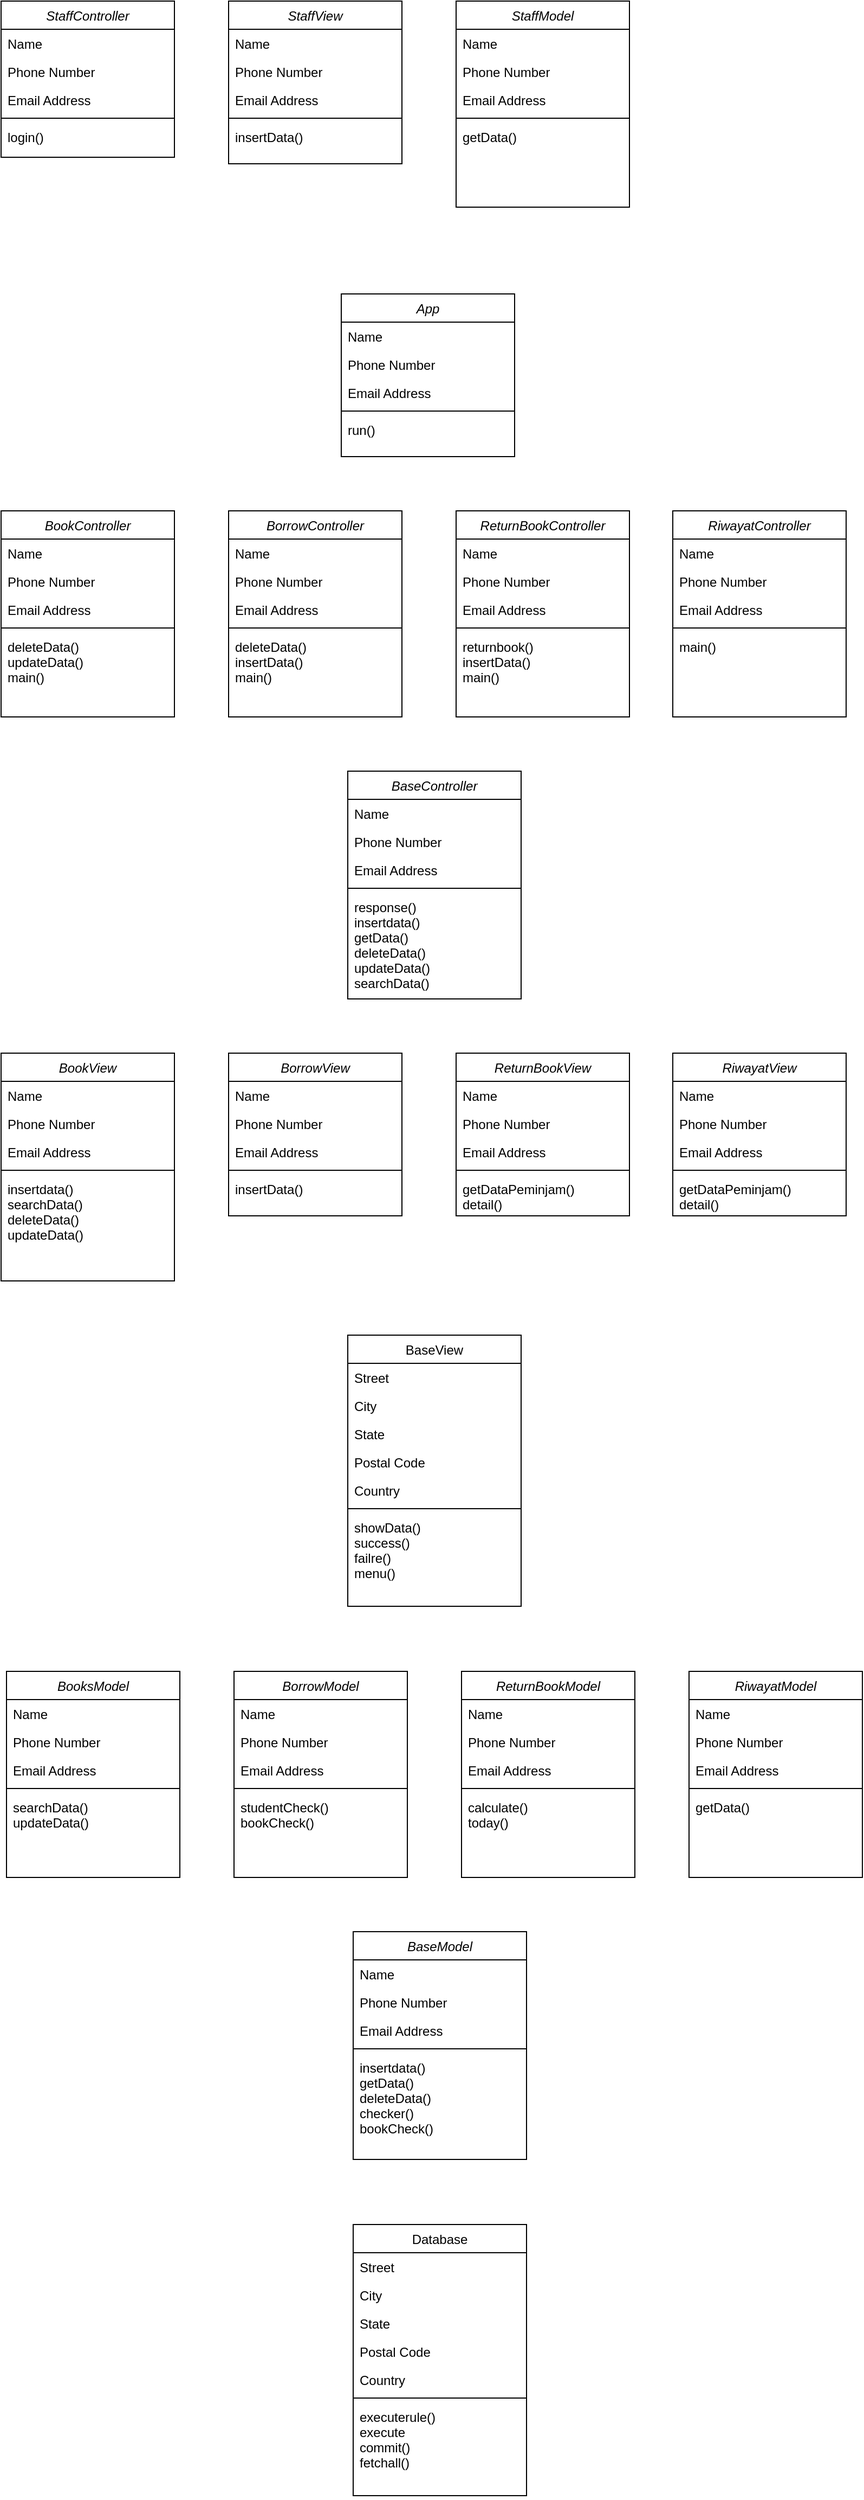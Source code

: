<mxfile version="14.1.8" type="github">
  <diagram id="C5RBs43oDa-KdzZeNtuy" name="Page-1">
    <mxGraphModel dx="1502" dy="1844" grid="1" gridSize="10" guides="1" tooltips="1" connect="1" arrows="1" fold="1" page="1" pageScale="1" pageWidth="827" pageHeight="1169" math="0" shadow="0">
      <root>
        <mxCell id="WIyWlLk6GJQsqaUBKTNV-0" />
        <mxCell id="WIyWlLk6GJQsqaUBKTNV-1" parent="WIyWlLk6GJQsqaUBKTNV-0" />
        <mxCell id="zkfFHV4jXpPFQw0GAbJ--0" value="App" style="swimlane;fontStyle=2;align=center;verticalAlign=top;childLayout=stackLayout;horizontal=1;startSize=26;horizontalStack=0;resizeParent=1;resizeLast=0;collapsible=1;marginBottom=0;rounded=0;shadow=0;strokeWidth=1;" parent="WIyWlLk6GJQsqaUBKTNV-1" vertex="1">
          <mxGeometry x="334" y="-880" width="160" height="150" as="geometry">
            <mxRectangle x="230" y="140" width="160" height="26" as="alternateBounds" />
          </mxGeometry>
        </mxCell>
        <mxCell id="zkfFHV4jXpPFQw0GAbJ--1" value="Name" style="text;align=left;verticalAlign=top;spacingLeft=4;spacingRight=4;overflow=hidden;rotatable=0;points=[[0,0.5],[1,0.5]];portConstraint=eastwest;" parent="zkfFHV4jXpPFQw0GAbJ--0" vertex="1">
          <mxGeometry y="26" width="160" height="26" as="geometry" />
        </mxCell>
        <mxCell id="zkfFHV4jXpPFQw0GAbJ--2" value="Phone Number" style="text;align=left;verticalAlign=top;spacingLeft=4;spacingRight=4;overflow=hidden;rotatable=0;points=[[0,0.5],[1,0.5]];portConstraint=eastwest;rounded=0;shadow=0;html=0;" parent="zkfFHV4jXpPFQw0GAbJ--0" vertex="1">
          <mxGeometry y="52" width="160" height="26" as="geometry" />
        </mxCell>
        <mxCell id="zkfFHV4jXpPFQw0GAbJ--3" value="Email Address" style="text;align=left;verticalAlign=top;spacingLeft=4;spacingRight=4;overflow=hidden;rotatable=0;points=[[0,0.5],[1,0.5]];portConstraint=eastwest;rounded=0;shadow=0;html=0;" parent="zkfFHV4jXpPFQw0GAbJ--0" vertex="1">
          <mxGeometry y="78" width="160" height="26" as="geometry" />
        </mxCell>
        <mxCell id="zkfFHV4jXpPFQw0GAbJ--4" value="" style="line;html=1;strokeWidth=1;align=left;verticalAlign=middle;spacingTop=-1;spacingLeft=3;spacingRight=3;rotatable=0;labelPosition=right;points=[];portConstraint=eastwest;" parent="zkfFHV4jXpPFQw0GAbJ--0" vertex="1">
          <mxGeometry y="104" width="160" height="8" as="geometry" />
        </mxCell>
        <mxCell id="zkfFHV4jXpPFQw0GAbJ--5" value="run()" style="text;align=left;verticalAlign=top;spacingLeft=4;spacingRight=4;overflow=hidden;rotatable=0;points=[[0,0.5],[1,0.5]];portConstraint=eastwest;" parent="zkfFHV4jXpPFQw0GAbJ--0" vertex="1">
          <mxGeometry y="112" width="160" height="38" as="geometry" />
        </mxCell>
        <mxCell id="zkfFHV4jXpPFQw0GAbJ--17" value="Database" style="swimlane;fontStyle=0;align=center;verticalAlign=top;childLayout=stackLayout;horizontal=1;startSize=26;horizontalStack=0;resizeParent=1;resizeLast=0;collapsible=1;marginBottom=0;rounded=0;shadow=0;strokeWidth=1;" parent="WIyWlLk6GJQsqaUBKTNV-1" vertex="1">
          <mxGeometry x="345" y="900" width="160" height="250" as="geometry">
            <mxRectangle x="550" y="140" width="160" height="26" as="alternateBounds" />
          </mxGeometry>
        </mxCell>
        <mxCell id="zkfFHV4jXpPFQw0GAbJ--18" value="Street" style="text;align=left;verticalAlign=top;spacingLeft=4;spacingRight=4;overflow=hidden;rotatable=0;points=[[0,0.5],[1,0.5]];portConstraint=eastwest;" parent="zkfFHV4jXpPFQw0GAbJ--17" vertex="1">
          <mxGeometry y="26" width="160" height="26" as="geometry" />
        </mxCell>
        <mxCell id="zkfFHV4jXpPFQw0GAbJ--19" value="City" style="text;align=left;verticalAlign=top;spacingLeft=4;spacingRight=4;overflow=hidden;rotatable=0;points=[[0,0.5],[1,0.5]];portConstraint=eastwest;rounded=0;shadow=0;html=0;" parent="zkfFHV4jXpPFQw0GAbJ--17" vertex="1">
          <mxGeometry y="52" width="160" height="26" as="geometry" />
        </mxCell>
        <mxCell id="zkfFHV4jXpPFQw0GAbJ--20" value="State" style="text;align=left;verticalAlign=top;spacingLeft=4;spacingRight=4;overflow=hidden;rotatable=0;points=[[0,0.5],[1,0.5]];portConstraint=eastwest;rounded=0;shadow=0;html=0;" parent="zkfFHV4jXpPFQw0GAbJ--17" vertex="1">
          <mxGeometry y="78" width="160" height="26" as="geometry" />
        </mxCell>
        <mxCell id="zkfFHV4jXpPFQw0GAbJ--21" value="Postal Code" style="text;align=left;verticalAlign=top;spacingLeft=4;spacingRight=4;overflow=hidden;rotatable=0;points=[[0,0.5],[1,0.5]];portConstraint=eastwest;rounded=0;shadow=0;html=0;" parent="zkfFHV4jXpPFQw0GAbJ--17" vertex="1">
          <mxGeometry y="104" width="160" height="26" as="geometry" />
        </mxCell>
        <mxCell id="zkfFHV4jXpPFQw0GAbJ--22" value="Country" style="text;align=left;verticalAlign=top;spacingLeft=4;spacingRight=4;overflow=hidden;rotatable=0;points=[[0,0.5],[1,0.5]];portConstraint=eastwest;rounded=0;shadow=0;html=0;" parent="zkfFHV4jXpPFQw0GAbJ--17" vertex="1">
          <mxGeometry y="130" width="160" height="26" as="geometry" />
        </mxCell>
        <mxCell id="zkfFHV4jXpPFQw0GAbJ--23" value="" style="line;html=1;strokeWidth=1;align=left;verticalAlign=middle;spacingTop=-1;spacingLeft=3;spacingRight=3;rotatable=0;labelPosition=right;points=[];portConstraint=eastwest;" parent="zkfFHV4jXpPFQw0GAbJ--17" vertex="1">
          <mxGeometry y="156" width="160" height="8" as="geometry" />
        </mxCell>
        <mxCell id="zkfFHV4jXpPFQw0GAbJ--24" value="executerule()&#xa;execute&#xa;commit()&#xa;fetchall()&#xa;" style="text;align=left;verticalAlign=top;spacingLeft=4;spacingRight=4;overflow=hidden;rotatable=0;points=[[0,0.5],[1,0.5]];portConstraint=eastwest;" parent="zkfFHV4jXpPFQw0GAbJ--17" vertex="1">
          <mxGeometry y="164" width="160" height="86" as="geometry" />
        </mxCell>
        <mxCell id="o2Wg8HTyYVoAatdsygfs-0" value="BaseController" style="swimlane;fontStyle=2;align=center;verticalAlign=top;childLayout=stackLayout;horizontal=1;startSize=26;horizontalStack=0;resizeParent=1;resizeLast=0;collapsible=1;marginBottom=0;rounded=0;shadow=0;strokeWidth=1;" parent="WIyWlLk6GJQsqaUBKTNV-1" vertex="1">
          <mxGeometry x="340" y="-440" width="160" height="210" as="geometry">
            <mxRectangle x="230" y="140" width="160" height="26" as="alternateBounds" />
          </mxGeometry>
        </mxCell>
        <mxCell id="o2Wg8HTyYVoAatdsygfs-1" value="Name" style="text;align=left;verticalAlign=top;spacingLeft=4;spacingRight=4;overflow=hidden;rotatable=0;points=[[0,0.5],[1,0.5]];portConstraint=eastwest;" parent="o2Wg8HTyYVoAatdsygfs-0" vertex="1">
          <mxGeometry y="26" width="160" height="26" as="geometry" />
        </mxCell>
        <mxCell id="o2Wg8HTyYVoAatdsygfs-2" value="Phone Number" style="text;align=left;verticalAlign=top;spacingLeft=4;spacingRight=4;overflow=hidden;rotatable=0;points=[[0,0.5],[1,0.5]];portConstraint=eastwest;rounded=0;shadow=0;html=0;" parent="o2Wg8HTyYVoAatdsygfs-0" vertex="1">
          <mxGeometry y="52" width="160" height="26" as="geometry" />
        </mxCell>
        <mxCell id="o2Wg8HTyYVoAatdsygfs-3" value="Email Address" style="text;align=left;verticalAlign=top;spacingLeft=4;spacingRight=4;overflow=hidden;rotatable=0;points=[[0,0.5],[1,0.5]];portConstraint=eastwest;rounded=0;shadow=0;html=0;" parent="o2Wg8HTyYVoAatdsygfs-0" vertex="1">
          <mxGeometry y="78" width="160" height="26" as="geometry" />
        </mxCell>
        <mxCell id="o2Wg8HTyYVoAatdsygfs-4" value="" style="line;html=1;strokeWidth=1;align=left;verticalAlign=middle;spacingTop=-1;spacingLeft=3;spacingRight=3;rotatable=0;labelPosition=right;points=[];portConstraint=eastwest;" parent="o2Wg8HTyYVoAatdsygfs-0" vertex="1">
          <mxGeometry y="104" width="160" height="8" as="geometry" />
        </mxCell>
        <mxCell id="o2Wg8HTyYVoAatdsygfs-5" value="response()&#xa;insertdata()&#xa;getData()&#xa;deleteData()&#xa;updateData()&#xa;searchData()&#xa;" style="text;align=left;verticalAlign=top;spacingLeft=4;spacingRight=4;overflow=hidden;rotatable=0;points=[[0,0.5],[1,0.5]];portConstraint=eastwest;" parent="o2Wg8HTyYVoAatdsygfs-0" vertex="1">
          <mxGeometry y="112" width="160" height="98" as="geometry" />
        </mxCell>
        <mxCell id="o2Wg8HTyYVoAatdsygfs-6" value="BookController" style="swimlane;fontStyle=2;align=center;verticalAlign=top;childLayout=stackLayout;horizontal=1;startSize=26;horizontalStack=0;resizeParent=1;resizeLast=0;collapsible=1;marginBottom=0;rounded=0;shadow=0;strokeWidth=1;" parent="WIyWlLk6GJQsqaUBKTNV-1" vertex="1">
          <mxGeometry x="20" y="-680" width="160" height="190" as="geometry">
            <mxRectangle x="230" y="140" width="160" height="26" as="alternateBounds" />
          </mxGeometry>
        </mxCell>
        <mxCell id="o2Wg8HTyYVoAatdsygfs-7" value="Name" style="text;align=left;verticalAlign=top;spacingLeft=4;spacingRight=4;overflow=hidden;rotatable=0;points=[[0,0.5],[1,0.5]];portConstraint=eastwest;" parent="o2Wg8HTyYVoAatdsygfs-6" vertex="1">
          <mxGeometry y="26" width="160" height="26" as="geometry" />
        </mxCell>
        <mxCell id="o2Wg8HTyYVoAatdsygfs-8" value="Phone Number" style="text;align=left;verticalAlign=top;spacingLeft=4;spacingRight=4;overflow=hidden;rotatable=0;points=[[0,0.5],[1,0.5]];portConstraint=eastwest;rounded=0;shadow=0;html=0;" parent="o2Wg8HTyYVoAatdsygfs-6" vertex="1">
          <mxGeometry y="52" width="160" height="26" as="geometry" />
        </mxCell>
        <mxCell id="o2Wg8HTyYVoAatdsygfs-9" value="Email Address" style="text;align=left;verticalAlign=top;spacingLeft=4;spacingRight=4;overflow=hidden;rotatable=0;points=[[0,0.5],[1,0.5]];portConstraint=eastwest;rounded=0;shadow=0;html=0;" parent="o2Wg8HTyYVoAatdsygfs-6" vertex="1">
          <mxGeometry y="78" width="160" height="26" as="geometry" />
        </mxCell>
        <mxCell id="o2Wg8HTyYVoAatdsygfs-10" value="" style="line;html=1;strokeWidth=1;align=left;verticalAlign=middle;spacingTop=-1;spacingLeft=3;spacingRight=3;rotatable=0;labelPosition=right;points=[];portConstraint=eastwest;" parent="o2Wg8HTyYVoAatdsygfs-6" vertex="1">
          <mxGeometry y="104" width="160" height="8" as="geometry" />
        </mxCell>
        <mxCell id="o2Wg8HTyYVoAatdsygfs-11" value="deleteData()&#xa;updateData()&#xa;main()" style="text;align=left;verticalAlign=top;spacingLeft=4;spacingRight=4;overflow=hidden;rotatable=0;points=[[0,0.5],[1,0.5]];portConstraint=eastwest;" parent="o2Wg8HTyYVoAatdsygfs-6" vertex="1">
          <mxGeometry y="112" width="160" height="78" as="geometry" />
        </mxCell>
        <mxCell id="o2Wg8HTyYVoAatdsygfs-12" value="BorrowController" style="swimlane;fontStyle=2;align=center;verticalAlign=top;childLayout=stackLayout;horizontal=1;startSize=26;horizontalStack=0;resizeParent=1;resizeLast=0;collapsible=1;marginBottom=0;rounded=0;shadow=0;strokeWidth=1;" parent="WIyWlLk6GJQsqaUBKTNV-1" vertex="1">
          <mxGeometry x="230" y="-680" width="160" height="190" as="geometry">
            <mxRectangle x="230" y="140" width="160" height="26" as="alternateBounds" />
          </mxGeometry>
        </mxCell>
        <mxCell id="o2Wg8HTyYVoAatdsygfs-13" value="Name" style="text;align=left;verticalAlign=top;spacingLeft=4;spacingRight=4;overflow=hidden;rotatable=0;points=[[0,0.5],[1,0.5]];portConstraint=eastwest;" parent="o2Wg8HTyYVoAatdsygfs-12" vertex="1">
          <mxGeometry y="26" width="160" height="26" as="geometry" />
        </mxCell>
        <mxCell id="o2Wg8HTyYVoAatdsygfs-14" value="Phone Number" style="text;align=left;verticalAlign=top;spacingLeft=4;spacingRight=4;overflow=hidden;rotatable=0;points=[[0,0.5],[1,0.5]];portConstraint=eastwest;rounded=0;shadow=0;html=0;" parent="o2Wg8HTyYVoAatdsygfs-12" vertex="1">
          <mxGeometry y="52" width="160" height="26" as="geometry" />
        </mxCell>
        <mxCell id="o2Wg8HTyYVoAatdsygfs-15" value="Email Address" style="text;align=left;verticalAlign=top;spacingLeft=4;spacingRight=4;overflow=hidden;rotatable=0;points=[[0,0.5],[1,0.5]];portConstraint=eastwest;rounded=0;shadow=0;html=0;" parent="o2Wg8HTyYVoAatdsygfs-12" vertex="1">
          <mxGeometry y="78" width="160" height="26" as="geometry" />
        </mxCell>
        <mxCell id="o2Wg8HTyYVoAatdsygfs-16" value="" style="line;html=1;strokeWidth=1;align=left;verticalAlign=middle;spacingTop=-1;spacingLeft=3;spacingRight=3;rotatable=0;labelPosition=right;points=[];portConstraint=eastwest;" parent="o2Wg8HTyYVoAatdsygfs-12" vertex="1">
          <mxGeometry y="104" width="160" height="8" as="geometry" />
        </mxCell>
        <mxCell id="o2Wg8HTyYVoAatdsygfs-17" value="deleteData()&#xa;insertData()&#xa;main()" style="text;align=left;verticalAlign=top;spacingLeft=4;spacingRight=4;overflow=hidden;rotatable=0;points=[[0,0.5],[1,0.5]];portConstraint=eastwest;" parent="o2Wg8HTyYVoAatdsygfs-12" vertex="1">
          <mxGeometry y="112" width="160" height="78" as="geometry" />
        </mxCell>
        <mxCell id="o2Wg8HTyYVoAatdsygfs-18" value="ReturnBookController" style="swimlane;fontStyle=2;align=center;verticalAlign=top;childLayout=stackLayout;horizontal=1;startSize=26;horizontalStack=0;resizeParent=1;resizeLast=0;collapsible=1;marginBottom=0;rounded=0;shadow=0;strokeWidth=1;" parent="WIyWlLk6GJQsqaUBKTNV-1" vertex="1">
          <mxGeometry x="440" y="-680" width="160" height="190" as="geometry">
            <mxRectangle x="230" y="140" width="160" height="26" as="alternateBounds" />
          </mxGeometry>
        </mxCell>
        <mxCell id="o2Wg8HTyYVoAatdsygfs-19" value="Name" style="text;align=left;verticalAlign=top;spacingLeft=4;spacingRight=4;overflow=hidden;rotatable=0;points=[[0,0.5],[1,0.5]];portConstraint=eastwest;" parent="o2Wg8HTyYVoAatdsygfs-18" vertex="1">
          <mxGeometry y="26" width="160" height="26" as="geometry" />
        </mxCell>
        <mxCell id="o2Wg8HTyYVoAatdsygfs-20" value="Phone Number" style="text;align=left;verticalAlign=top;spacingLeft=4;spacingRight=4;overflow=hidden;rotatable=0;points=[[0,0.5],[1,0.5]];portConstraint=eastwest;rounded=0;shadow=0;html=0;" parent="o2Wg8HTyYVoAatdsygfs-18" vertex="1">
          <mxGeometry y="52" width="160" height="26" as="geometry" />
        </mxCell>
        <mxCell id="o2Wg8HTyYVoAatdsygfs-21" value="Email Address" style="text;align=left;verticalAlign=top;spacingLeft=4;spacingRight=4;overflow=hidden;rotatable=0;points=[[0,0.5],[1,0.5]];portConstraint=eastwest;rounded=0;shadow=0;html=0;" parent="o2Wg8HTyYVoAatdsygfs-18" vertex="1">
          <mxGeometry y="78" width="160" height="26" as="geometry" />
        </mxCell>
        <mxCell id="o2Wg8HTyYVoAatdsygfs-22" value="" style="line;html=1;strokeWidth=1;align=left;verticalAlign=middle;spacingTop=-1;spacingLeft=3;spacingRight=3;rotatable=0;labelPosition=right;points=[];portConstraint=eastwest;" parent="o2Wg8HTyYVoAatdsygfs-18" vertex="1">
          <mxGeometry y="104" width="160" height="8" as="geometry" />
        </mxCell>
        <mxCell id="o2Wg8HTyYVoAatdsygfs-23" value="returnbook()&#xa;insertData()&#xa;main()" style="text;align=left;verticalAlign=top;spacingLeft=4;spacingRight=4;overflow=hidden;rotatable=0;points=[[0,0.5],[1,0.5]];portConstraint=eastwest;" parent="o2Wg8HTyYVoAatdsygfs-18" vertex="1">
          <mxGeometry y="112" width="160" height="78" as="geometry" />
        </mxCell>
        <mxCell id="o2Wg8HTyYVoAatdsygfs-24" value="RiwayatController" style="swimlane;fontStyle=2;align=center;verticalAlign=top;childLayout=stackLayout;horizontal=1;startSize=26;horizontalStack=0;resizeParent=1;resizeLast=0;collapsible=1;marginBottom=0;rounded=0;shadow=0;strokeWidth=1;" parent="WIyWlLk6GJQsqaUBKTNV-1" vertex="1">
          <mxGeometry x="640" y="-680" width="160" height="190" as="geometry">
            <mxRectangle x="230" y="140" width="160" height="26" as="alternateBounds" />
          </mxGeometry>
        </mxCell>
        <mxCell id="o2Wg8HTyYVoAatdsygfs-25" value="Name" style="text;align=left;verticalAlign=top;spacingLeft=4;spacingRight=4;overflow=hidden;rotatable=0;points=[[0,0.5],[1,0.5]];portConstraint=eastwest;" parent="o2Wg8HTyYVoAatdsygfs-24" vertex="1">
          <mxGeometry y="26" width="160" height="26" as="geometry" />
        </mxCell>
        <mxCell id="o2Wg8HTyYVoAatdsygfs-26" value="Phone Number" style="text;align=left;verticalAlign=top;spacingLeft=4;spacingRight=4;overflow=hidden;rotatable=0;points=[[0,0.5],[1,0.5]];portConstraint=eastwest;rounded=0;shadow=0;html=0;" parent="o2Wg8HTyYVoAatdsygfs-24" vertex="1">
          <mxGeometry y="52" width="160" height="26" as="geometry" />
        </mxCell>
        <mxCell id="o2Wg8HTyYVoAatdsygfs-27" value="Email Address" style="text;align=left;verticalAlign=top;spacingLeft=4;spacingRight=4;overflow=hidden;rotatable=0;points=[[0,0.5],[1,0.5]];portConstraint=eastwest;rounded=0;shadow=0;html=0;" parent="o2Wg8HTyYVoAatdsygfs-24" vertex="1">
          <mxGeometry y="78" width="160" height="26" as="geometry" />
        </mxCell>
        <mxCell id="o2Wg8HTyYVoAatdsygfs-28" value="" style="line;html=1;strokeWidth=1;align=left;verticalAlign=middle;spacingTop=-1;spacingLeft=3;spacingRight=3;rotatable=0;labelPosition=right;points=[];portConstraint=eastwest;" parent="o2Wg8HTyYVoAatdsygfs-24" vertex="1">
          <mxGeometry y="104" width="160" height="8" as="geometry" />
        </mxCell>
        <mxCell id="o2Wg8HTyYVoAatdsygfs-29" value="main()" style="text;align=left;verticalAlign=top;spacingLeft=4;spacingRight=4;overflow=hidden;rotatable=0;points=[[0,0.5],[1,0.5]];portConstraint=eastwest;" parent="o2Wg8HTyYVoAatdsygfs-24" vertex="1">
          <mxGeometry y="112" width="160" height="78" as="geometry" />
        </mxCell>
        <mxCell id="o2Wg8HTyYVoAatdsygfs-30" value="StaffController" style="swimlane;fontStyle=2;align=center;verticalAlign=top;childLayout=stackLayout;horizontal=1;startSize=26;horizontalStack=0;resizeParent=1;resizeLast=0;collapsible=1;marginBottom=0;rounded=0;shadow=0;strokeWidth=1;" parent="WIyWlLk6GJQsqaUBKTNV-1" vertex="1">
          <mxGeometry x="20" y="-1150" width="160" height="144" as="geometry">
            <mxRectangle x="230" y="140" width="160" height="26" as="alternateBounds" />
          </mxGeometry>
        </mxCell>
        <mxCell id="o2Wg8HTyYVoAatdsygfs-31" value="Name" style="text;align=left;verticalAlign=top;spacingLeft=4;spacingRight=4;overflow=hidden;rotatable=0;points=[[0,0.5],[1,0.5]];portConstraint=eastwest;" parent="o2Wg8HTyYVoAatdsygfs-30" vertex="1">
          <mxGeometry y="26" width="160" height="26" as="geometry" />
        </mxCell>
        <mxCell id="o2Wg8HTyYVoAatdsygfs-32" value="Phone Number" style="text;align=left;verticalAlign=top;spacingLeft=4;spacingRight=4;overflow=hidden;rotatable=0;points=[[0,0.5],[1,0.5]];portConstraint=eastwest;rounded=0;shadow=0;html=0;" parent="o2Wg8HTyYVoAatdsygfs-30" vertex="1">
          <mxGeometry y="52" width="160" height="26" as="geometry" />
        </mxCell>
        <mxCell id="o2Wg8HTyYVoAatdsygfs-33" value="Email Address" style="text;align=left;verticalAlign=top;spacingLeft=4;spacingRight=4;overflow=hidden;rotatable=0;points=[[0,0.5],[1,0.5]];portConstraint=eastwest;rounded=0;shadow=0;html=0;" parent="o2Wg8HTyYVoAatdsygfs-30" vertex="1">
          <mxGeometry y="78" width="160" height="26" as="geometry" />
        </mxCell>
        <mxCell id="o2Wg8HTyYVoAatdsygfs-34" value="" style="line;html=1;strokeWidth=1;align=left;verticalAlign=middle;spacingTop=-1;spacingLeft=3;spacingRight=3;rotatable=0;labelPosition=right;points=[];portConstraint=eastwest;" parent="o2Wg8HTyYVoAatdsygfs-30" vertex="1">
          <mxGeometry y="104" width="160" height="8" as="geometry" />
        </mxCell>
        <mxCell id="o2Wg8HTyYVoAatdsygfs-35" value="login()" style="text;align=left;verticalAlign=top;spacingLeft=4;spacingRight=4;overflow=hidden;rotatable=0;points=[[0,0.5],[1,0.5]];portConstraint=eastwest;" parent="o2Wg8HTyYVoAatdsygfs-30" vertex="1">
          <mxGeometry y="112" width="160" height="28" as="geometry" />
        </mxCell>
        <mxCell id="o2Wg8HTyYVoAatdsygfs-42" value="BaseModel" style="swimlane;fontStyle=2;align=center;verticalAlign=top;childLayout=stackLayout;horizontal=1;startSize=26;horizontalStack=0;resizeParent=1;resizeLast=0;collapsible=1;marginBottom=0;rounded=0;shadow=0;strokeWidth=1;" parent="WIyWlLk6GJQsqaUBKTNV-1" vertex="1">
          <mxGeometry x="345" y="630" width="160" height="210" as="geometry">
            <mxRectangle x="230" y="140" width="160" height="26" as="alternateBounds" />
          </mxGeometry>
        </mxCell>
        <mxCell id="o2Wg8HTyYVoAatdsygfs-43" value="Name" style="text;align=left;verticalAlign=top;spacingLeft=4;spacingRight=4;overflow=hidden;rotatable=0;points=[[0,0.5],[1,0.5]];portConstraint=eastwest;" parent="o2Wg8HTyYVoAatdsygfs-42" vertex="1">
          <mxGeometry y="26" width="160" height="26" as="geometry" />
        </mxCell>
        <mxCell id="o2Wg8HTyYVoAatdsygfs-44" value="Phone Number" style="text;align=left;verticalAlign=top;spacingLeft=4;spacingRight=4;overflow=hidden;rotatable=0;points=[[0,0.5],[1,0.5]];portConstraint=eastwest;rounded=0;shadow=0;html=0;" parent="o2Wg8HTyYVoAatdsygfs-42" vertex="1">
          <mxGeometry y="52" width="160" height="26" as="geometry" />
        </mxCell>
        <mxCell id="o2Wg8HTyYVoAatdsygfs-45" value="Email Address" style="text;align=left;verticalAlign=top;spacingLeft=4;spacingRight=4;overflow=hidden;rotatable=0;points=[[0,0.5],[1,0.5]];portConstraint=eastwest;rounded=0;shadow=0;html=0;" parent="o2Wg8HTyYVoAatdsygfs-42" vertex="1">
          <mxGeometry y="78" width="160" height="26" as="geometry" />
        </mxCell>
        <mxCell id="o2Wg8HTyYVoAatdsygfs-46" value="" style="line;html=1;strokeWidth=1;align=left;verticalAlign=middle;spacingTop=-1;spacingLeft=3;spacingRight=3;rotatable=0;labelPosition=right;points=[];portConstraint=eastwest;" parent="o2Wg8HTyYVoAatdsygfs-42" vertex="1">
          <mxGeometry y="104" width="160" height="8" as="geometry" />
        </mxCell>
        <mxCell id="o2Wg8HTyYVoAatdsygfs-47" value="insertdata()&#xa;getData()&#xa;deleteData()&#xa;checker()&#xa;bookCheck()&#xa;" style="text;align=left;verticalAlign=top;spacingLeft=4;spacingRight=4;overflow=hidden;rotatable=0;points=[[0,0.5],[1,0.5]];portConstraint=eastwest;" parent="o2Wg8HTyYVoAatdsygfs-42" vertex="1">
          <mxGeometry y="112" width="160" height="98" as="geometry" />
        </mxCell>
        <mxCell id="o2Wg8HTyYVoAatdsygfs-48" value="BooksModel" style="swimlane;fontStyle=2;align=center;verticalAlign=top;childLayout=stackLayout;horizontal=1;startSize=26;horizontalStack=0;resizeParent=1;resizeLast=0;collapsible=1;marginBottom=0;rounded=0;shadow=0;strokeWidth=1;" parent="WIyWlLk6GJQsqaUBKTNV-1" vertex="1">
          <mxGeometry x="25" y="390" width="160" height="190" as="geometry">
            <mxRectangle x="230" y="140" width="160" height="26" as="alternateBounds" />
          </mxGeometry>
        </mxCell>
        <mxCell id="o2Wg8HTyYVoAatdsygfs-49" value="Name" style="text;align=left;verticalAlign=top;spacingLeft=4;spacingRight=4;overflow=hidden;rotatable=0;points=[[0,0.5],[1,0.5]];portConstraint=eastwest;" parent="o2Wg8HTyYVoAatdsygfs-48" vertex="1">
          <mxGeometry y="26" width="160" height="26" as="geometry" />
        </mxCell>
        <mxCell id="o2Wg8HTyYVoAatdsygfs-50" value="Phone Number" style="text;align=left;verticalAlign=top;spacingLeft=4;spacingRight=4;overflow=hidden;rotatable=0;points=[[0,0.5],[1,0.5]];portConstraint=eastwest;rounded=0;shadow=0;html=0;" parent="o2Wg8HTyYVoAatdsygfs-48" vertex="1">
          <mxGeometry y="52" width="160" height="26" as="geometry" />
        </mxCell>
        <mxCell id="o2Wg8HTyYVoAatdsygfs-51" value="Email Address" style="text;align=left;verticalAlign=top;spacingLeft=4;spacingRight=4;overflow=hidden;rotatable=0;points=[[0,0.5],[1,0.5]];portConstraint=eastwest;rounded=0;shadow=0;html=0;" parent="o2Wg8HTyYVoAatdsygfs-48" vertex="1">
          <mxGeometry y="78" width="160" height="26" as="geometry" />
        </mxCell>
        <mxCell id="o2Wg8HTyYVoAatdsygfs-52" value="" style="line;html=1;strokeWidth=1;align=left;verticalAlign=middle;spacingTop=-1;spacingLeft=3;spacingRight=3;rotatable=0;labelPosition=right;points=[];portConstraint=eastwest;" parent="o2Wg8HTyYVoAatdsygfs-48" vertex="1">
          <mxGeometry y="104" width="160" height="8" as="geometry" />
        </mxCell>
        <mxCell id="o2Wg8HTyYVoAatdsygfs-53" value="searchData()&#xa;updateData()" style="text;align=left;verticalAlign=top;spacingLeft=4;spacingRight=4;overflow=hidden;rotatable=0;points=[[0,0.5],[1,0.5]];portConstraint=eastwest;" parent="o2Wg8HTyYVoAatdsygfs-48" vertex="1">
          <mxGeometry y="112" width="160" height="78" as="geometry" />
        </mxCell>
        <mxCell id="o2Wg8HTyYVoAatdsygfs-54" value="BorrowModel" style="swimlane;fontStyle=2;align=center;verticalAlign=top;childLayout=stackLayout;horizontal=1;startSize=26;horizontalStack=0;resizeParent=1;resizeLast=0;collapsible=1;marginBottom=0;rounded=0;shadow=0;strokeWidth=1;" parent="WIyWlLk6GJQsqaUBKTNV-1" vertex="1">
          <mxGeometry x="235" y="390" width="160" height="190" as="geometry">
            <mxRectangle x="230" y="140" width="160" height="26" as="alternateBounds" />
          </mxGeometry>
        </mxCell>
        <mxCell id="o2Wg8HTyYVoAatdsygfs-55" value="Name" style="text;align=left;verticalAlign=top;spacingLeft=4;spacingRight=4;overflow=hidden;rotatable=0;points=[[0,0.5],[1,0.5]];portConstraint=eastwest;" parent="o2Wg8HTyYVoAatdsygfs-54" vertex="1">
          <mxGeometry y="26" width="160" height="26" as="geometry" />
        </mxCell>
        <mxCell id="o2Wg8HTyYVoAatdsygfs-56" value="Phone Number" style="text;align=left;verticalAlign=top;spacingLeft=4;spacingRight=4;overflow=hidden;rotatable=0;points=[[0,0.5],[1,0.5]];portConstraint=eastwest;rounded=0;shadow=0;html=0;" parent="o2Wg8HTyYVoAatdsygfs-54" vertex="1">
          <mxGeometry y="52" width="160" height="26" as="geometry" />
        </mxCell>
        <mxCell id="o2Wg8HTyYVoAatdsygfs-57" value="Email Address" style="text;align=left;verticalAlign=top;spacingLeft=4;spacingRight=4;overflow=hidden;rotatable=0;points=[[0,0.5],[1,0.5]];portConstraint=eastwest;rounded=0;shadow=0;html=0;" parent="o2Wg8HTyYVoAatdsygfs-54" vertex="1">
          <mxGeometry y="78" width="160" height="26" as="geometry" />
        </mxCell>
        <mxCell id="o2Wg8HTyYVoAatdsygfs-58" value="" style="line;html=1;strokeWidth=1;align=left;verticalAlign=middle;spacingTop=-1;spacingLeft=3;spacingRight=3;rotatable=0;labelPosition=right;points=[];portConstraint=eastwest;" parent="o2Wg8HTyYVoAatdsygfs-54" vertex="1">
          <mxGeometry y="104" width="160" height="8" as="geometry" />
        </mxCell>
        <mxCell id="o2Wg8HTyYVoAatdsygfs-59" value="studentCheck()&#xa;bookCheck()&#xa;" style="text;align=left;verticalAlign=top;spacingLeft=4;spacingRight=4;overflow=hidden;rotatable=0;points=[[0,0.5],[1,0.5]];portConstraint=eastwest;" parent="o2Wg8HTyYVoAatdsygfs-54" vertex="1">
          <mxGeometry y="112" width="160" height="78" as="geometry" />
        </mxCell>
        <mxCell id="o2Wg8HTyYVoAatdsygfs-60" value="ReturnBookModel" style="swimlane;fontStyle=2;align=center;verticalAlign=top;childLayout=stackLayout;horizontal=1;startSize=26;horizontalStack=0;resizeParent=1;resizeLast=0;collapsible=1;marginBottom=0;rounded=0;shadow=0;strokeWidth=1;" parent="WIyWlLk6GJQsqaUBKTNV-1" vertex="1">
          <mxGeometry x="445" y="390" width="160" height="190" as="geometry">
            <mxRectangle x="230" y="140" width="160" height="26" as="alternateBounds" />
          </mxGeometry>
        </mxCell>
        <mxCell id="o2Wg8HTyYVoAatdsygfs-61" value="Name" style="text;align=left;verticalAlign=top;spacingLeft=4;spacingRight=4;overflow=hidden;rotatable=0;points=[[0,0.5],[1,0.5]];portConstraint=eastwest;" parent="o2Wg8HTyYVoAatdsygfs-60" vertex="1">
          <mxGeometry y="26" width="160" height="26" as="geometry" />
        </mxCell>
        <mxCell id="o2Wg8HTyYVoAatdsygfs-62" value="Phone Number" style="text;align=left;verticalAlign=top;spacingLeft=4;spacingRight=4;overflow=hidden;rotatable=0;points=[[0,0.5],[1,0.5]];portConstraint=eastwest;rounded=0;shadow=0;html=0;" parent="o2Wg8HTyYVoAatdsygfs-60" vertex="1">
          <mxGeometry y="52" width="160" height="26" as="geometry" />
        </mxCell>
        <mxCell id="o2Wg8HTyYVoAatdsygfs-63" value="Email Address" style="text;align=left;verticalAlign=top;spacingLeft=4;spacingRight=4;overflow=hidden;rotatable=0;points=[[0,0.5],[1,0.5]];portConstraint=eastwest;rounded=0;shadow=0;html=0;" parent="o2Wg8HTyYVoAatdsygfs-60" vertex="1">
          <mxGeometry y="78" width="160" height="26" as="geometry" />
        </mxCell>
        <mxCell id="o2Wg8HTyYVoAatdsygfs-64" value="" style="line;html=1;strokeWidth=1;align=left;verticalAlign=middle;spacingTop=-1;spacingLeft=3;spacingRight=3;rotatable=0;labelPosition=right;points=[];portConstraint=eastwest;" parent="o2Wg8HTyYVoAatdsygfs-60" vertex="1">
          <mxGeometry y="104" width="160" height="8" as="geometry" />
        </mxCell>
        <mxCell id="o2Wg8HTyYVoAatdsygfs-65" value="calculate()&#xa;today()&#xa;" style="text;align=left;verticalAlign=top;spacingLeft=4;spacingRight=4;overflow=hidden;rotatable=0;points=[[0,0.5],[1,0.5]];portConstraint=eastwest;" parent="o2Wg8HTyYVoAatdsygfs-60" vertex="1">
          <mxGeometry y="112" width="160" height="78" as="geometry" />
        </mxCell>
        <mxCell id="o2Wg8HTyYVoAatdsygfs-66" value="RiwayatModel" style="swimlane;fontStyle=2;align=center;verticalAlign=top;childLayout=stackLayout;horizontal=1;startSize=26;horizontalStack=0;resizeParent=1;resizeLast=0;collapsible=1;marginBottom=0;rounded=0;shadow=0;strokeWidth=1;" parent="WIyWlLk6GJQsqaUBKTNV-1" vertex="1">
          <mxGeometry x="655" y="390" width="160" height="190" as="geometry">
            <mxRectangle x="230" y="140" width="160" height="26" as="alternateBounds" />
          </mxGeometry>
        </mxCell>
        <mxCell id="o2Wg8HTyYVoAatdsygfs-67" value="Name" style="text;align=left;verticalAlign=top;spacingLeft=4;spacingRight=4;overflow=hidden;rotatable=0;points=[[0,0.5],[1,0.5]];portConstraint=eastwest;" parent="o2Wg8HTyYVoAatdsygfs-66" vertex="1">
          <mxGeometry y="26" width="160" height="26" as="geometry" />
        </mxCell>
        <mxCell id="o2Wg8HTyYVoAatdsygfs-68" value="Phone Number" style="text;align=left;verticalAlign=top;spacingLeft=4;spacingRight=4;overflow=hidden;rotatable=0;points=[[0,0.5],[1,0.5]];portConstraint=eastwest;rounded=0;shadow=0;html=0;" parent="o2Wg8HTyYVoAatdsygfs-66" vertex="1">
          <mxGeometry y="52" width="160" height="26" as="geometry" />
        </mxCell>
        <mxCell id="o2Wg8HTyYVoAatdsygfs-69" value="Email Address" style="text;align=left;verticalAlign=top;spacingLeft=4;spacingRight=4;overflow=hidden;rotatable=0;points=[[0,0.5],[1,0.5]];portConstraint=eastwest;rounded=0;shadow=0;html=0;" parent="o2Wg8HTyYVoAatdsygfs-66" vertex="1">
          <mxGeometry y="78" width="160" height="26" as="geometry" />
        </mxCell>
        <mxCell id="o2Wg8HTyYVoAatdsygfs-70" value="" style="line;html=1;strokeWidth=1;align=left;verticalAlign=middle;spacingTop=-1;spacingLeft=3;spacingRight=3;rotatable=0;labelPosition=right;points=[];portConstraint=eastwest;" parent="o2Wg8HTyYVoAatdsygfs-66" vertex="1">
          <mxGeometry y="104" width="160" height="8" as="geometry" />
        </mxCell>
        <mxCell id="o2Wg8HTyYVoAatdsygfs-71" value="getData()" style="text;align=left;verticalAlign=top;spacingLeft=4;spacingRight=4;overflow=hidden;rotatable=0;points=[[0,0.5],[1,0.5]];portConstraint=eastwest;" parent="o2Wg8HTyYVoAatdsygfs-66" vertex="1">
          <mxGeometry y="112" width="160" height="78" as="geometry" />
        </mxCell>
        <mxCell id="o2Wg8HTyYVoAatdsygfs-72" value="StaffModel" style="swimlane;fontStyle=2;align=center;verticalAlign=top;childLayout=stackLayout;horizontal=1;startSize=26;horizontalStack=0;resizeParent=1;resizeLast=0;collapsible=1;marginBottom=0;rounded=0;shadow=0;strokeWidth=1;" parent="WIyWlLk6GJQsqaUBKTNV-1" vertex="1">
          <mxGeometry x="440" y="-1150" width="160" height="190" as="geometry">
            <mxRectangle x="230" y="140" width="160" height="26" as="alternateBounds" />
          </mxGeometry>
        </mxCell>
        <mxCell id="o2Wg8HTyYVoAatdsygfs-73" value="Name" style="text;align=left;verticalAlign=top;spacingLeft=4;spacingRight=4;overflow=hidden;rotatable=0;points=[[0,0.5],[1,0.5]];portConstraint=eastwest;" parent="o2Wg8HTyYVoAatdsygfs-72" vertex="1">
          <mxGeometry y="26" width="160" height="26" as="geometry" />
        </mxCell>
        <mxCell id="o2Wg8HTyYVoAatdsygfs-74" value="Phone Number" style="text;align=left;verticalAlign=top;spacingLeft=4;spacingRight=4;overflow=hidden;rotatable=0;points=[[0,0.5],[1,0.5]];portConstraint=eastwest;rounded=0;shadow=0;html=0;" parent="o2Wg8HTyYVoAatdsygfs-72" vertex="1">
          <mxGeometry y="52" width="160" height="26" as="geometry" />
        </mxCell>
        <mxCell id="o2Wg8HTyYVoAatdsygfs-75" value="Email Address" style="text;align=left;verticalAlign=top;spacingLeft=4;spacingRight=4;overflow=hidden;rotatable=0;points=[[0,0.5],[1,0.5]];portConstraint=eastwest;rounded=0;shadow=0;html=0;" parent="o2Wg8HTyYVoAatdsygfs-72" vertex="1">
          <mxGeometry y="78" width="160" height="26" as="geometry" />
        </mxCell>
        <mxCell id="o2Wg8HTyYVoAatdsygfs-76" value="" style="line;html=1;strokeWidth=1;align=left;verticalAlign=middle;spacingTop=-1;spacingLeft=3;spacingRight=3;rotatable=0;labelPosition=right;points=[];portConstraint=eastwest;" parent="o2Wg8HTyYVoAatdsygfs-72" vertex="1">
          <mxGeometry y="104" width="160" height="8" as="geometry" />
        </mxCell>
        <mxCell id="o2Wg8HTyYVoAatdsygfs-77" value="getData()" style="text;align=left;verticalAlign=top;spacingLeft=4;spacingRight=4;overflow=hidden;rotatable=0;points=[[0,0.5],[1,0.5]];portConstraint=eastwest;" parent="o2Wg8HTyYVoAatdsygfs-72" vertex="1">
          <mxGeometry y="112" width="160" height="78" as="geometry" />
        </mxCell>
        <mxCell id="o2Wg8HTyYVoAatdsygfs-78" value="BaseView" style="swimlane;fontStyle=0;align=center;verticalAlign=top;childLayout=stackLayout;horizontal=1;startSize=26;horizontalStack=0;resizeParent=1;resizeLast=0;collapsible=1;marginBottom=0;rounded=0;shadow=0;strokeWidth=1;" parent="WIyWlLk6GJQsqaUBKTNV-1" vertex="1">
          <mxGeometry x="340" y="80" width="160" height="250" as="geometry">
            <mxRectangle x="550" y="140" width="160" height="26" as="alternateBounds" />
          </mxGeometry>
        </mxCell>
        <mxCell id="o2Wg8HTyYVoAatdsygfs-79" value="Street" style="text;align=left;verticalAlign=top;spacingLeft=4;spacingRight=4;overflow=hidden;rotatable=0;points=[[0,0.5],[1,0.5]];portConstraint=eastwest;" parent="o2Wg8HTyYVoAatdsygfs-78" vertex="1">
          <mxGeometry y="26" width="160" height="26" as="geometry" />
        </mxCell>
        <mxCell id="o2Wg8HTyYVoAatdsygfs-80" value="City" style="text;align=left;verticalAlign=top;spacingLeft=4;spacingRight=4;overflow=hidden;rotatable=0;points=[[0,0.5],[1,0.5]];portConstraint=eastwest;rounded=0;shadow=0;html=0;" parent="o2Wg8HTyYVoAatdsygfs-78" vertex="1">
          <mxGeometry y="52" width="160" height="26" as="geometry" />
        </mxCell>
        <mxCell id="o2Wg8HTyYVoAatdsygfs-81" value="State" style="text;align=left;verticalAlign=top;spacingLeft=4;spacingRight=4;overflow=hidden;rotatable=0;points=[[0,0.5],[1,0.5]];portConstraint=eastwest;rounded=0;shadow=0;html=0;" parent="o2Wg8HTyYVoAatdsygfs-78" vertex="1">
          <mxGeometry y="78" width="160" height="26" as="geometry" />
        </mxCell>
        <mxCell id="o2Wg8HTyYVoAatdsygfs-82" value="Postal Code" style="text;align=left;verticalAlign=top;spacingLeft=4;spacingRight=4;overflow=hidden;rotatable=0;points=[[0,0.5],[1,0.5]];portConstraint=eastwest;rounded=0;shadow=0;html=0;" parent="o2Wg8HTyYVoAatdsygfs-78" vertex="1">
          <mxGeometry y="104" width="160" height="26" as="geometry" />
        </mxCell>
        <mxCell id="o2Wg8HTyYVoAatdsygfs-83" value="Country" style="text;align=left;verticalAlign=top;spacingLeft=4;spacingRight=4;overflow=hidden;rotatable=0;points=[[0,0.5],[1,0.5]];portConstraint=eastwest;rounded=0;shadow=0;html=0;" parent="o2Wg8HTyYVoAatdsygfs-78" vertex="1">
          <mxGeometry y="130" width="160" height="26" as="geometry" />
        </mxCell>
        <mxCell id="o2Wg8HTyYVoAatdsygfs-84" value="" style="line;html=1;strokeWidth=1;align=left;verticalAlign=middle;spacingTop=-1;spacingLeft=3;spacingRight=3;rotatable=0;labelPosition=right;points=[];portConstraint=eastwest;" parent="o2Wg8HTyYVoAatdsygfs-78" vertex="1">
          <mxGeometry y="156" width="160" height="8" as="geometry" />
        </mxCell>
        <mxCell id="o2Wg8HTyYVoAatdsygfs-85" value="showData()&#xa;success()&#xa;failre()&#xa;menu()&#xa;" style="text;align=left;verticalAlign=top;spacingLeft=4;spacingRight=4;overflow=hidden;rotatable=0;points=[[0,0.5],[1,0.5]];portConstraint=eastwest;" parent="o2Wg8HTyYVoAatdsygfs-78" vertex="1">
          <mxGeometry y="164" width="160" height="86" as="geometry" />
        </mxCell>
        <mxCell id="o2Wg8HTyYVoAatdsygfs-87" value="BookView" style="swimlane;fontStyle=2;align=center;verticalAlign=top;childLayout=stackLayout;horizontal=1;startSize=26;horizontalStack=0;resizeParent=1;resizeLast=0;collapsible=1;marginBottom=0;rounded=0;shadow=0;strokeWidth=1;" parent="WIyWlLk6GJQsqaUBKTNV-1" vertex="1">
          <mxGeometry x="20" y="-180" width="160" height="210" as="geometry">
            <mxRectangle x="230" y="140" width="160" height="26" as="alternateBounds" />
          </mxGeometry>
        </mxCell>
        <mxCell id="o2Wg8HTyYVoAatdsygfs-88" value="Name" style="text;align=left;verticalAlign=top;spacingLeft=4;spacingRight=4;overflow=hidden;rotatable=0;points=[[0,0.5],[1,0.5]];portConstraint=eastwest;" parent="o2Wg8HTyYVoAatdsygfs-87" vertex="1">
          <mxGeometry y="26" width="160" height="26" as="geometry" />
        </mxCell>
        <mxCell id="o2Wg8HTyYVoAatdsygfs-89" value="Phone Number" style="text;align=left;verticalAlign=top;spacingLeft=4;spacingRight=4;overflow=hidden;rotatable=0;points=[[0,0.5],[1,0.5]];portConstraint=eastwest;rounded=0;shadow=0;html=0;" parent="o2Wg8HTyYVoAatdsygfs-87" vertex="1">
          <mxGeometry y="52" width="160" height="26" as="geometry" />
        </mxCell>
        <mxCell id="o2Wg8HTyYVoAatdsygfs-90" value="Email Address" style="text;align=left;verticalAlign=top;spacingLeft=4;spacingRight=4;overflow=hidden;rotatable=0;points=[[0,0.5],[1,0.5]];portConstraint=eastwest;rounded=0;shadow=0;html=0;" parent="o2Wg8HTyYVoAatdsygfs-87" vertex="1">
          <mxGeometry y="78" width="160" height="26" as="geometry" />
        </mxCell>
        <mxCell id="o2Wg8HTyYVoAatdsygfs-91" value="" style="line;html=1;strokeWidth=1;align=left;verticalAlign=middle;spacingTop=-1;spacingLeft=3;spacingRight=3;rotatable=0;labelPosition=right;points=[];portConstraint=eastwest;" parent="o2Wg8HTyYVoAatdsygfs-87" vertex="1">
          <mxGeometry y="104" width="160" height="8" as="geometry" />
        </mxCell>
        <mxCell id="o2Wg8HTyYVoAatdsygfs-92" value="insertdata()&#xa;searchData()&#xa;deleteData()&#xa;updateData()" style="text;align=left;verticalAlign=top;spacingLeft=4;spacingRight=4;overflow=hidden;rotatable=0;points=[[0,0.5],[1,0.5]];portConstraint=eastwest;" parent="o2Wg8HTyYVoAatdsygfs-87" vertex="1">
          <mxGeometry y="112" width="160" height="98" as="geometry" />
        </mxCell>
        <mxCell id="o2Wg8HTyYVoAatdsygfs-93" value="BorrowView" style="swimlane;fontStyle=2;align=center;verticalAlign=top;childLayout=stackLayout;horizontal=1;startSize=26;horizontalStack=0;resizeParent=1;resizeLast=0;collapsible=1;marginBottom=0;rounded=0;shadow=0;strokeWidth=1;" parent="WIyWlLk6GJQsqaUBKTNV-1" vertex="1">
          <mxGeometry x="230" y="-180" width="160" height="150" as="geometry">
            <mxRectangle x="230" y="140" width="160" height="26" as="alternateBounds" />
          </mxGeometry>
        </mxCell>
        <mxCell id="o2Wg8HTyYVoAatdsygfs-94" value="Name" style="text;align=left;verticalAlign=top;spacingLeft=4;spacingRight=4;overflow=hidden;rotatable=0;points=[[0,0.5],[1,0.5]];portConstraint=eastwest;" parent="o2Wg8HTyYVoAatdsygfs-93" vertex="1">
          <mxGeometry y="26" width="160" height="26" as="geometry" />
        </mxCell>
        <mxCell id="o2Wg8HTyYVoAatdsygfs-95" value="Phone Number" style="text;align=left;verticalAlign=top;spacingLeft=4;spacingRight=4;overflow=hidden;rotatable=0;points=[[0,0.5],[1,0.5]];portConstraint=eastwest;rounded=0;shadow=0;html=0;" parent="o2Wg8HTyYVoAatdsygfs-93" vertex="1">
          <mxGeometry y="52" width="160" height="26" as="geometry" />
        </mxCell>
        <mxCell id="o2Wg8HTyYVoAatdsygfs-96" value="Email Address" style="text;align=left;verticalAlign=top;spacingLeft=4;spacingRight=4;overflow=hidden;rotatable=0;points=[[0,0.5],[1,0.5]];portConstraint=eastwest;rounded=0;shadow=0;html=0;" parent="o2Wg8HTyYVoAatdsygfs-93" vertex="1">
          <mxGeometry y="78" width="160" height="26" as="geometry" />
        </mxCell>
        <mxCell id="o2Wg8HTyYVoAatdsygfs-97" value="" style="line;html=1;strokeWidth=1;align=left;verticalAlign=middle;spacingTop=-1;spacingLeft=3;spacingRight=3;rotatable=0;labelPosition=right;points=[];portConstraint=eastwest;" parent="o2Wg8HTyYVoAatdsygfs-93" vertex="1">
          <mxGeometry y="104" width="160" height="8" as="geometry" />
        </mxCell>
        <mxCell id="o2Wg8HTyYVoAatdsygfs-98" value="insertData()" style="text;align=left;verticalAlign=top;spacingLeft=4;spacingRight=4;overflow=hidden;rotatable=0;points=[[0,0.5],[1,0.5]];portConstraint=eastwest;" parent="o2Wg8HTyYVoAatdsygfs-93" vertex="1">
          <mxGeometry y="112" width="160" height="38" as="geometry" />
        </mxCell>
        <mxCell id="o2Wg8HTyYVoAatdsygfs-99" value="ReturnBookView" style="swimlane;fontStyle=2;align=center;verticalAlign=top;childLayout=stackLayout;horizontal=1;startSize=26;horizontalStack=0;resizeParent=1;resizeLast=0;collapsible=1;marginBottom=0;rounded=0;shadow=0;strokeWidth=1;" parent="WIyWlLk6GJQsqaUBKTNV-1" vertex="1">
          <mxGeometry x="440" y="-180" width="160" height="150" as="geometry">
            <mxRectangle x="230" y="140" width="160" height="26" as="alternateBounds" />
          </mxGeometry>
        </mxCell>
        <mxCell id="o2Wg8HTyYVoAatdsygfs-100" value="Name" style="text;align=left;verticalAlign=top;spacingLeft=4;spacingRight=4;overflow=hidden;rotatable=0;points=[[0,0.5],[1,0.5]];portConstraint=eastwest;" parent="o2Wg8HTyYVoAatdsygfs-99" vertex="1">
          <mxGeometry y="26" width="160" height="26" as="geometry" />
        </mxCell>
        <mxCell id="o2Wg8HTyYVoAatdsygfs-101" value="Phone Number" style="text;align=left;verticalAlign=top;spacingLeft=4;spacingRight=4;overflow=hidden;rotatable=0;points=[[0,0.5],[1,0.5]];portConstraint=eastwest;rounded=0;shadow=0;html=0;" parent="o2Wg8HTyYVoAatdsygfs-99" vertex="1">
          <mxGeometry y="52" width="160" height="26" as="geometry" />
        </mxCell>
        <mxCell id="o2Wg8HTyYVoAatdsygfs-102" value="Email Address" style="text;align=left;verticalAlign=top;spacingLeft=4;spacingRight=4;overflow=hidden;rotatable=0;points=[[0,0.5],[1,0.5]];portConstraint=eastwest;rounded=0;shadow=0;html=0;" parent="o2Wg8HTyYVoAatdsygfs-99" vertex="1">
          <mxGeometry y="78" width="160" height="26" as="geometry" />
        </mxCell>
        <mxCell id="o2Wg8HTyYVoAatdsygfs-103" value="" style="line;html=1;strokeWidth=1;align=left;verticalAlign=middle;spacingTop=-1;spacingLeft=3;spacingRight=3;rotatable=0;labelPosition=right;points=[];portConstraint=eastwest;" parent="o2Wg8HTyYVoAatdsygfs-99" vertex="1">
          <mxGeometry y="104" width="160" height="8" as="geometry" />
        </mxCell>
        <mxCell id="o2Wg8HTyYVoAatdsygfs-104" value="getDataPeminjam()&#xa;detail()&#xa;" style="text;align=left;verticalAlign=top;spacingLeft=4;spacingRight=4;overflow=hidden;rotatable=0;points=[[0,0.5],[1,0.5]];portConstraint=eastwest;" parent="o2Wg8HTyYVoAatdsygfs-99" vertex="1">
          <mxGeometry y="112" width="160" height="38" as="geometry" />
        </mxCell>
        <mxCell id="o2Wg8HTyYVoAatdsygfs-105" value="StaffView" style="swimlane;fontStyle=2;align=center;verticalAlign=top;childLayout=stackLayout;horizontal=1;startSize=26;horizontalStack=0;resizeParent=1;resizeLast=0;collapsible=1;marginBottom=0;rounded=0;shadow=0;strokeWidth=1;" parent="WIyWlLk6GJQsqaUBKTNV-1" vertex="1">
          <mxGeometry x="230" y="-1150" width="160" height="150" as="geometry">
            <mxRectangle x="230" y="140" width="160" height="26" as="alternateBounds" />
          </mxGeometry>
        </mxCell>
        <mxCell id="o2Wg8HTyYVoAatdsygfs-106" value="Name" style="text;align=left;verticalAlign=top;spacingLeft=4;spacingRight=4;overflow=hidden;rotatable=0;points=[[0,0.5],[1,0.5]];portConstraint=eastwest;" parent="o2Wg8HTyYVoAatdsygfs-105" vertex="1">
          <mxGeometry y="26" width="160" height="26" as="geometry" />
        </mxCell>
        <mxCell id="o2Wg8HTyYVoAatdsygfs-107" value="Phone Number" style="text;align=left;verticalAlign=top;spacingLeft=4;spacingRight=4;overflow=hidden;rotatable=0;points=[[0,0.5],[1,0.5]];portConstraint=eastwest;rounded=0;shadow=0;html=0;" parent="o2Wg8HTyYVoAatdsygfs-105" vertex="1">
          <mxGeometry y="52" width="160" height="26" as="geometry" />
        </mxCell>
        <mxCell id="o2Wg8HTyYVoAatdsygfs-108" value="Email Address" style="text;align=left;verticalAlign=top;spacingLeft=4;spacingRight=4;overflow=hidden;rotatable=0;points=[[0,0.5],[1,0.5]];portConstraint=eastwest;rounded=0;shadow=0;html=0;" parent="o2Wg8HTyYVoAatdsygfs-105" vertex="1">
          <mxGeometry y="78" width="160" height="26" as="geometry" />
        </mxCell>
        <mxCell id="o2Wg8HTyYVoAatdsygfs-109" value="" style="line;html=1;strokeWidth=1;align=left;verticalAlign=middle;spacingTop=-1;spacingLeft=3;spacingRight=3;rotatable=0;labelPosition=right;points=[];portConstraint=eastwest;" parent="o2Wg8HTyYVoAatdsygfs-105" vertex="1">
          <mxGeometry y="104" width="160" height="8" as="geometry" />
        </mxCell>
        <mxCell id="o2Wg8HTyYVoAatdsygfs-110" value="insertData()" style="text;align=left;verticalAlign=top;spacingLeft=4;spacingRight=4;overflow=hidden;rotatable=0;points=[[0,0.5],[1,0.5]];portConstraint=eastwest;" parent="o2Wg8HTyYVoAatdsygfs-105" vertex="1">
          <mxGeometry y="112" width="160" height="38" as="geometry" />
        </mxCell>
        <mxCell id="CqiGXxDTtRhIPLi25Y3p-5" value="RiwayatView" style="swimlane;fontStyle=2;align=center;verticalAlign=top;childLayout=stackLayout;horizontal=1;startSize=26;horizontalStack=0;resizeParent=1;resizeLast=0;collapsible=1;marginBottom=0;rounded=0;shadow=0;strokeWidth=1;" vertex="1" parent="WIyWlLk6GJQsqaUBKTNV-1">
          <mxGeometry x="640" y="-180" width="160" height="150" as="geometry">
            <mxRectangle x="230" y="140" width="160" height="26" as="alternateBounds" />
          </mxGeometry>
        </mxCell>
        <mxCell id="CqiGXxDTtRhIPLi25Y3p-6" value="Name" style="text;align=left;verticalAlign=top;spacingLeft=4;spacingRight=4;overflow=hidden;rotatable=0;points=[[0,0.5],[1,0.5]];portConstraint=eastwest;" vertex="1" parent="CqiGXxDTtRhIPLi25Y3p-5">
          <mxGeometry y="26" width="160" height="26" as="geometry" />
        </mxCell>
        <mxCell id="CqiGXxDTtRhIPLi25Y3p-7" value="Phone Number" style="text;align=left;verticalAlign=top;spacingLeft=4;spacingRight=4;overflow=hidden;rotatable=0;points=[[0,0.5],[1,0.5]];portConstraint=eastwest;rounded=0;shadow=0;html=0;" vertex="1" parent="CqiGXxDTtRhIPLi25Y3p-5">
          <mxGeometry y="52" width="160" height="26" as="geometry" />
        </mxCell>
        <mxCell id="CqiGXxDTtRhIPLi25Y3p-8" value="Email Address" style="text;align=left;verticalAlign=top;spacingLeft=4;spacingRight=4;overflow=hidden;rotatable=0;points=[[0,0.5],[1,0.5]];portConstraint=eastwest;rounded=0;shadow=0;html=0;" vertex="1" parent="CqiGXxDTtRhIPLi25Y3p-5">
          <mxGeometry y="78" width="160" height="26" as="geometry" />
        </mxCell>
        <mxCell id="CqiGXxDTtRhIPLi25Y3p-9" value="" style="line;html=1;strokeWidth=1;align=left;verticalAlign=middle;spacingTop=-1;spacingLeft=3;spacingRight=3;rotatable=0;labelPosition=right;points=[];portConstraint=eastwest;" vertex="1" parent="CqiGXxDTtRhIPLi25Y3p-5">
          <mxGeometry y="104" width="160" height="8" as="geometry" />
        </mxCell>
        <mxCell id="CqiGXxDTtRhIPLi25Y3p-10" value="getDataPeminjam()&#xa;detail()&#xa;" style="text;align=left;verticalAlign=top;spacingLeft=4;spacingRight=4;overflow=hidden;rotatable=0;points=[[0,0.5],[1,0.5]];portConstraint=eastwest;" vertex="1" parent="CqiGXxDTtRhIPLi25Y3p-5">
          <mxGeometry y="112" width="160" height="38" as="geometry" />
        </mxCell>
      </root>
    </mxGraphModel>
  </diagram>
</mxfile>
